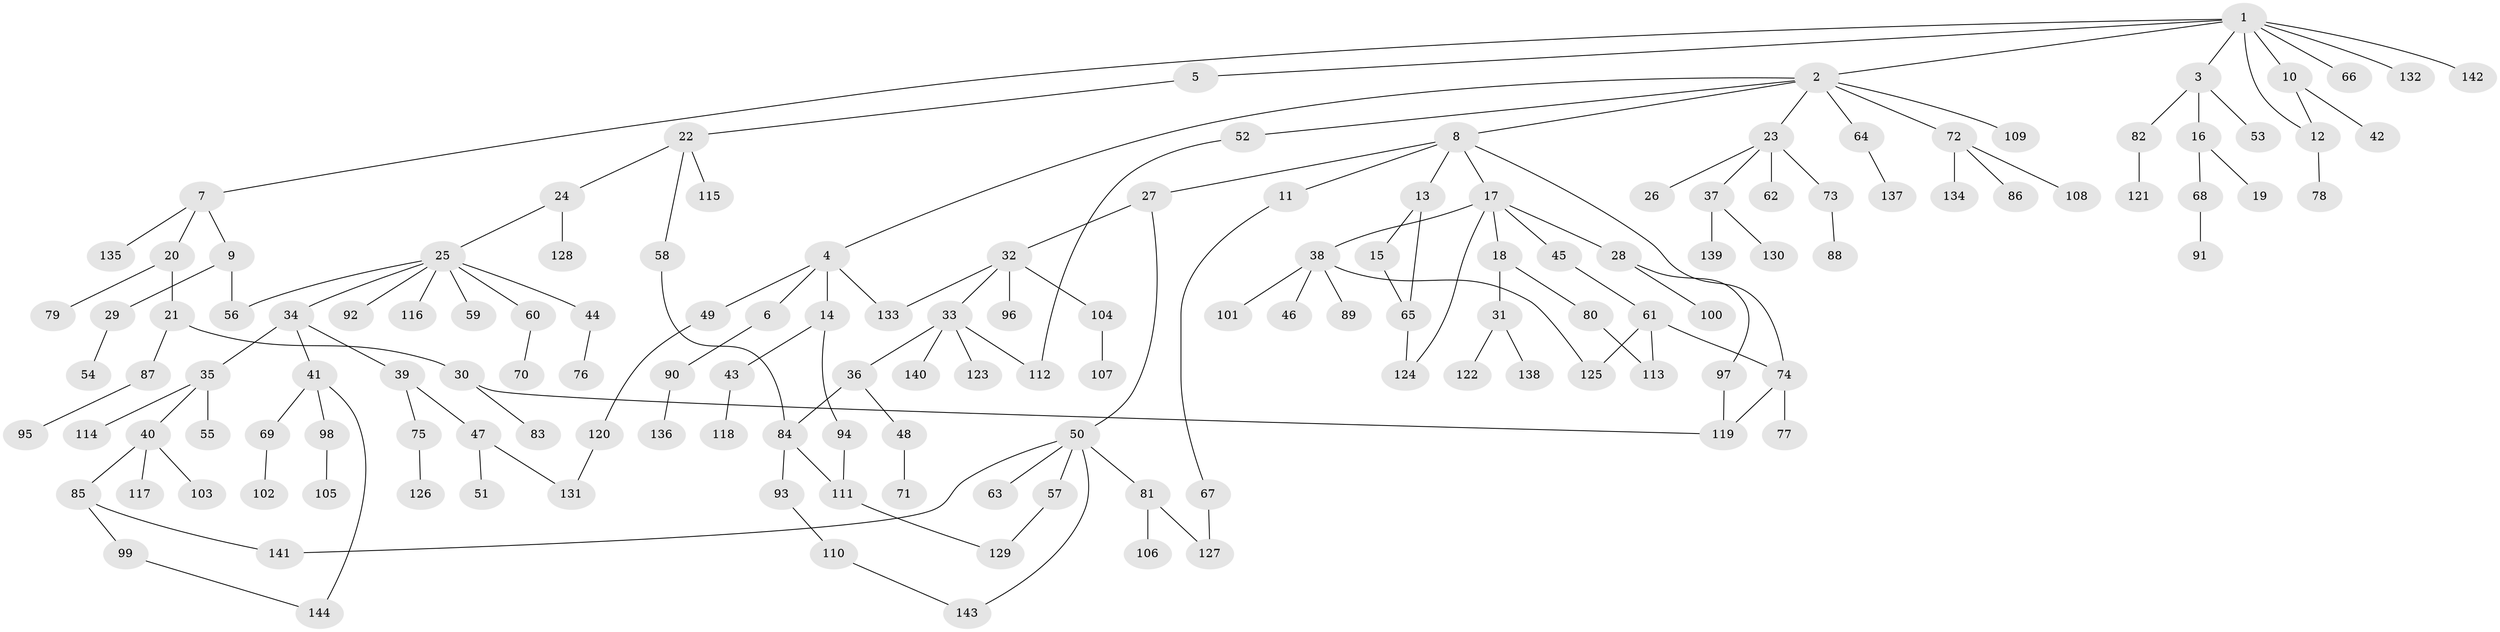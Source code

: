 // coarse degree distribution, {7: 0.041666666666666664, 3: 0.18055555555555555, 5: 0.041666666666666664, 6: 0.027777777777777776, 2: 0.3611111111111111, 4: 0.05555555555555555, 1: 0.2916666666666667}
// Generated by graph-tools (version 1.1) at 2025/48/03/04/25 22:48:48]
// undirected, 144 vertices, 162 edges
graph export_dot {
  node [color=gray90,style=filled];
  1;
  2;
  3;
  4;
  5;
  6;
  7;
  8;
  9;
  10;
  11;
  12;
  13;
  14;
  15;
  16;
  17;
  18;
  19;
  20;
  21;
  22;
  23;
  24;
  25;
  26;
  27;
  28;
  29;
  30;
  31;
  32;
  33;
  34;
  35;
  36;
  37;
  38;
  39;
  40;
  41;
  42;
  43;
  44;
  45;
  46;
  47;
  48;
  49;
  50;
  51;
  52;
  53;
  54;
  55;
  56;
  57;
  58;
  59;
  60;
  61;
  62;
  63;
  64;
  65;
  66;
  67;
  68;
  69;
  70;
  71;
  72;
  73;
  74;
  75;
  76;
  77;
  78;
  79;
  80;
  81;
  82;
  83;
  84;
  85;
  86;
  87;
  88;
  89;
  90;
  91;
  92;
  93;
  94;
  95;
  96;
  97;
  98;
  99;
  100;
  101;
  102;
  103;
  104;
  105;
  106;
  107;
  108;
  109;
  110;
  111;
  112;
  113;
  114;
  115;
  116;
  117;
  118;
  119;
  120;
  121;
  122;
  123;
  124;
  125;
  126;
  127;
  128;
  129;
  130;
  131;
  132;
  133;
  134;
  135;
  136;
  137;
  138;
  139;
  140;
  141;
  142;
  143;
  144;
  1 -- 2;
  1 -- 3;
  1 -- 5;
  1 -- 7;
  1 -- 10;
  1 -- 12;
  1 -- 66;
  1 -- 132;
  1 -- 142;
  2 -- 4;
  2 -- 8;
  2 -- 23;
  2 -- 52;
  2 -- 64;
  2 -- 72;
  2 -- 109;
  3 -- 16;
  3 -- 53;
  3 -- 82;
  4 -- 6;
  4 -- 14;
  4 -- 49;
  4 -- 133;
  5 -- 22;
  6 -- 90;
  7 -- 9;
  7 -- 20;
  7 -- 135;
  8 -- 11;
  8 -- 13;
  8 -- 17;
  8 -- 27;
  8 -- 74;
  9 -- 29;
  9 -- 56;
  10 -- 42;
  10 -- 12;
  11 -- 67;
  12 -- 78;
  13 -- 15;
  13 -- 65;
  14 -- 43;
  14 -- 94;
  15 -- 65;
  16 -- 19;
  16 -- 68;
  17 -- 18;
  17 -- 28;
  17 -- 38;
  17 -- 45;
  17 -- 124;
  18 -- 31;
  18 -- 80;
  20 -- 21;
  20 -- 79;
  21 -- 30;
  21 -- 87;
  22 -- 24;
  22 -- 58;
  22 -- 115;
  23 -- 26;
  23 -- 37;
  23 -- 62;
  23 -- 73;
  24 -- 25;
  24 -- 128;
  25 -- 34;
  25 -- 44;
  25 -- 59;
  25 -- 60;
  25 -- 92;
  25 -- 116;
  25 -- 56;
  27 -- 32;
  27 -- 50;
  28 -- 97;
  28 -- 100;
  29 -- 54;
  30 -- 83;
  30 -- 119;
  31 -- 122;
  31 -- 138;
  32 -- 33;
  32 -- 96;
  32 -- 104;
  32 -- 133;
  33 -- 36;
  33 -- 112;
  33 -- 123;
  33 -- 140;
  34 -- 35;
  34 -- 39;
  34 -- 41;
  35 -- 40;
  35 -- 55;
  35 -- 114;
  36 -- 48;
  36 -- 84;
  37 -- 130;
  37 -- 139;
  38 -- 46;
  38 -- 89;
  38 -- 101;
  38 -- 125;
  39 -- 47;
  39 -- 75;
  40 -- 85;
  40 -- 103;
  40 -- 117;
  41 -- 69;
  41 -- 98;
  41 -- 144;
  43 -- 118;
  44 -- 76;
  45 -- 61;
  47 -- 51;
  47 -- 131;
  48 -- 71;
  49 -- 120;
  50 -- 57;
  50 -- 63;
  50 -- 81;
  50 -- 141;
  50 -- 143;
  52 -- 112;
  57 -- 129;
  58 -- 84;
  60 -- 70;
  61 -- 113;
  61 -- 125;
  61 -- 74;
  64 -- 137;
  65 -- 124;
  67 -- 127;
  68 -- 91;
  69 -- 102;
  72 -- 86;
  72 -- 108;
  72 -- 134;
  73 -- 88;
  74 -- 77;
  74 -- 119;
  75 -- 126;
  80 -- 113;
  81 -- 106;
  81 -- 127;
  82 -- 121;
  84 -- 93;
  84 -- 111;
  85 -- 99;
  85 -- 141;
  87 -- 95;
  90 -- 136;
  93 -- 110;
  94 -- 111;
  97 -- 119;
  98 -- 105;
  99 -- 144;
  104 -- 107;
  110 -- 143;
  111 -- 129;
  120 -- 131;
}
